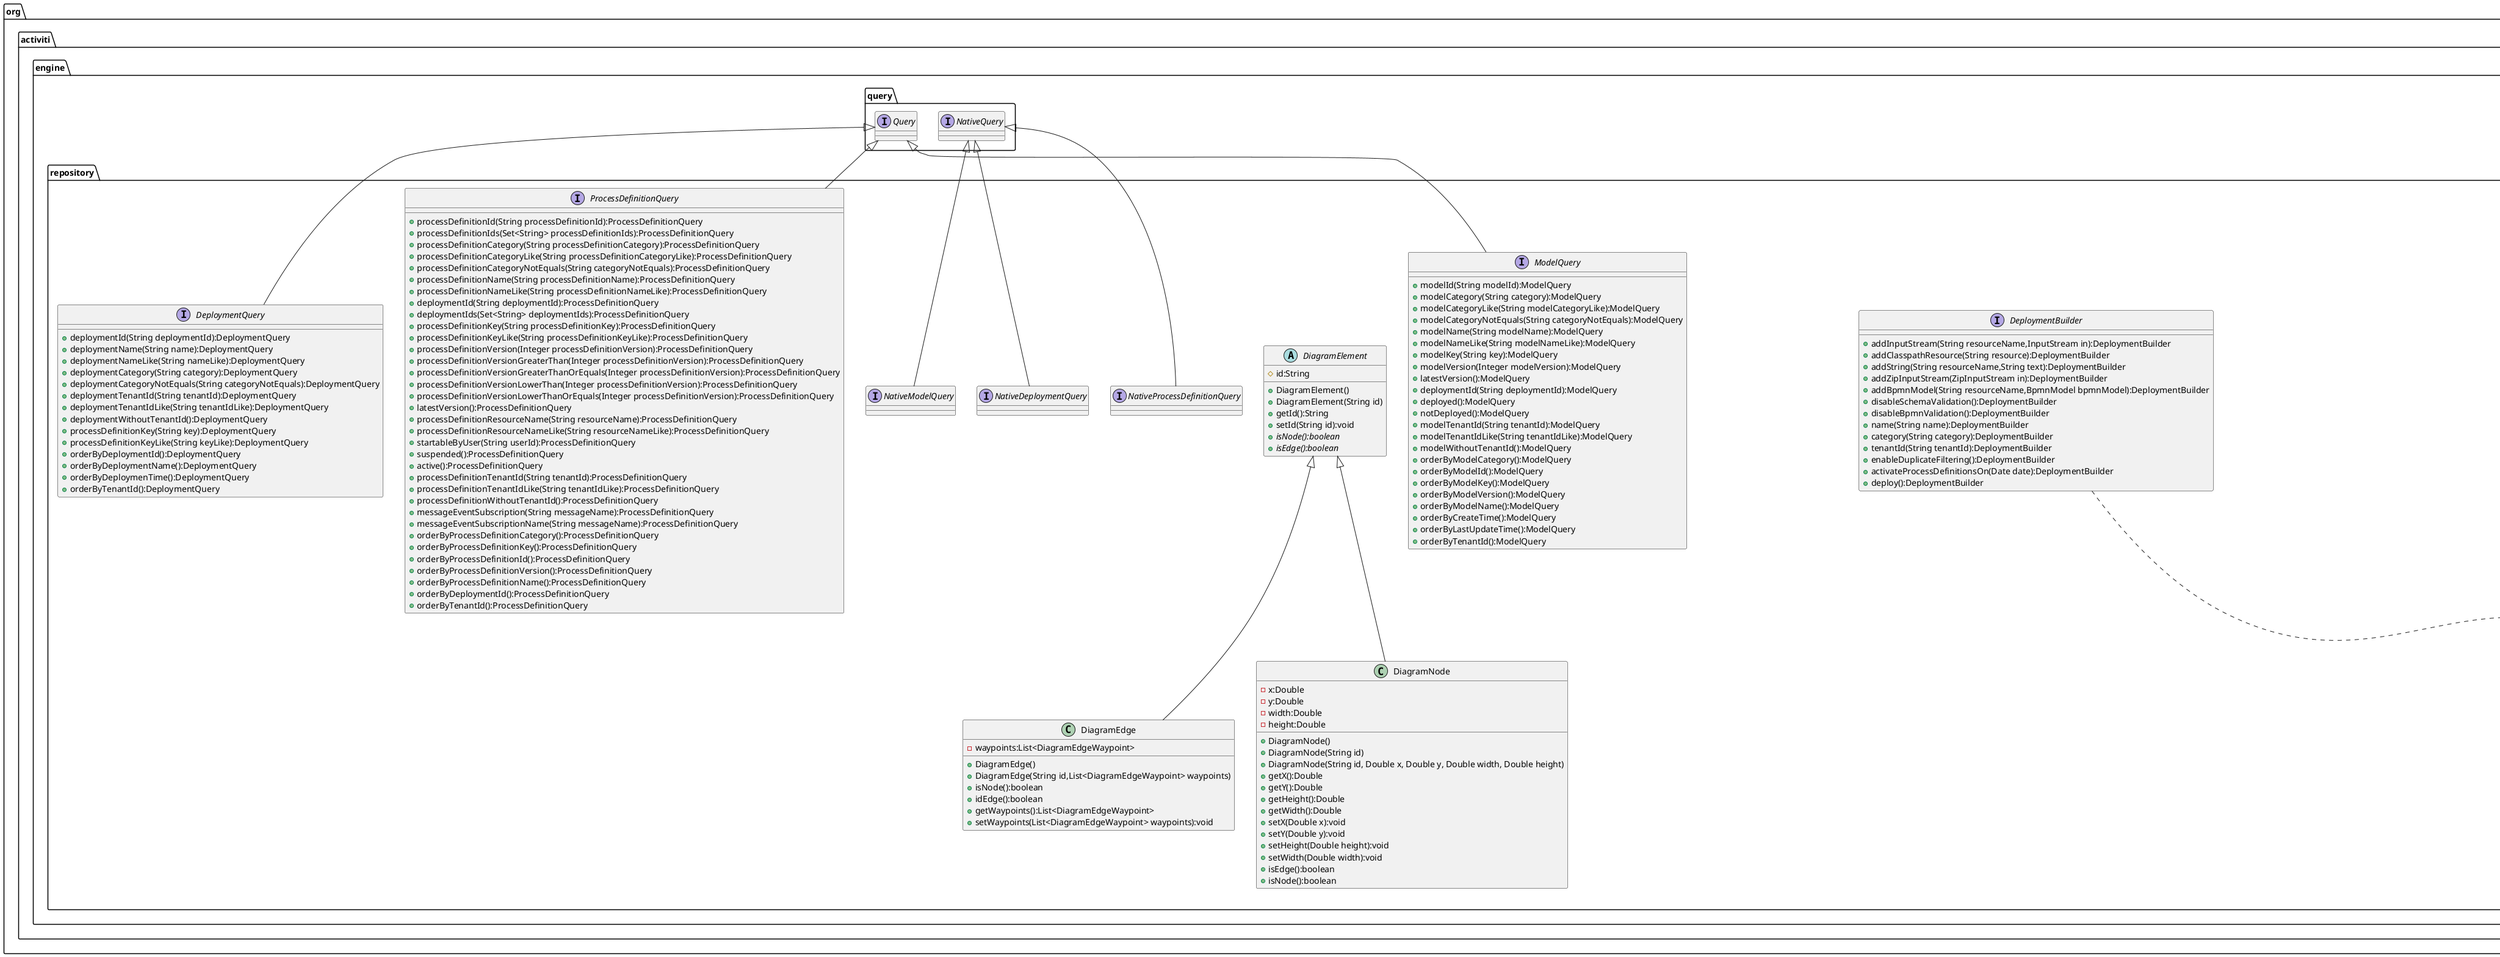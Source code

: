 @startuml
hide @unlinked
package “org.activiti.engine.repository” {
interface Deployment {
    + getId():String
    + getName():String
    + getDeploymentTime():String
    + getCategory():String
    + getTenantId():String
}
interface DeploymentBuilder {
    + addInputStream(String resourceName,InputStream in):DeploymentBuilder
    + addClasspathResource(String resource):DeploymentBuilder
    + addString(String resourceName,String text):DeploymentBuilder
    + addZipInputStream(ZipInputStream in):DeploymentBuilder
    + addBpmnModel(String resourceName,BpmnModel bpmnModel):DeploymentBuilder
    + disableSchemaValidation():DeploymentBuilder
    + disableBpmnValidation():DeploymentBuilder
    + name(String name):DeploymentBuilder
    + category(String category):DeploymentBuilder
    + tenantId(String tenantId):DeploymentBuilder
    + enableDuplicateFiltering():DeploymentBuilder
    + activateProcessDefinitionsOn(Date date):DeploymentBuilder
    + deploy():DeploymentBuilder
}
DeploymentBuilder ..> org.activiti.bpmn.model.BpmnModel

interface DeploymentQuery extends org.activiti.engine.query.Query<DeploymentQuery,Deployment> {
    + deploymentId(String deploymentId):DeploymentQuery
    + deploymentName(String name):DeploymentQuery
    + deploymentNameLike(String nameLike):DeploymentQuery
    + deploymentCategory(String category):DeploymentQuery
    + deploymentCategoryNotEquals(String categoryNotEquals):DeploymentQuery
    + deploymentTenantId(String tenantId):DeploymentQuery
    + deploymentTenantIdLike(String tenantIdLike):DeploymentQuery
    + deploymentWithoutTenantId():DeploymentQuery
    + processDefinitionKey(String key):DeploymentQuery
    + processDefinitionKeyLike(String keyLike):DeploymentQuery
    + orderByDeploymentId():DeploymentQuery
    + orderByDeploymentName():DeploymentQuery
    + orderByDeploymenTime():DeploymentQuery
    + orderByTenantId():DeploymentQuery
}

class DiagramEdge extends DiagramElement {
    - waypoints:List<DiagramEdgeWaypoint>
    + DiagramEdge()
    + DiagramEdge(String id,List<DiagramEdgeWaypoint> waypoints)
    + isNode():boolean
    + idEdge():boolean
    + getWaypoints():List<DiagramEdgeWaypoint>
    + setWaypoints(List<DiagramEdgeWaypoint> waypoints):void
}

class DiagramEdgeWaypoint {
    - x:Double
    - y:Double
    + getX():Double
    + getY():Double
    + setX(Double x):void
    + setY(Double y):void
}

abstract class DiagramElement {
    # id:String
    + DiagramElement()
    + DiagramElement(String id)
    + getId():String
    + setId(String id):void
    + {abstract} isNode():boolean
    + {abstract} isEdge():boolean
}

class DiagramLayout {
    - elements:Map<String,DiagramElement>
    + DiagramLayout(Map<String, DiagramElement> elements)
    + getNode(String id):DiagramNode
    + getEdge(String id):DiagramEdge
    + getElements():Map<String,DiagramElement>
    + setElements(Map<String,DiagramElement> elements):void
    + getNodes():List<DiagramNode>
}

class DiagramNode extends DiagramElement {
    - x:Double
    - y:Double
    - width:Double
    - height:Double
    + DiagramNode()
    + DiagramNode(String id)
    + DiagramNode(String id, Double x, Double y, Double width, Double height)
    + getX():Double
    + getY():Double
    + getHeight():Double
    + getWidth():Double
    + setX(Double x):void
    + setY(Double y):void
    + setHeight(Double height):void
    + setWidth(Double width):void
    + isEdge():boolean
    + isNode():boolean
}

interface Model {
    + getId():String
    + getName():String
    + setName(String name):void
    + getKey():String
    + setKey(String key):void
    + getCategory():String
    + setCategory(String category):void
    + getCreateTime():Date
    + getLastUpdateTime():Date
    + getVersion():Integer
    + setVersion(Integer version):void
    + getMetaInfo():String
    + setMetaInfo(String metaInfo):void
    + getDeploymentId():String
    + setDeploymentId(String deploymentId):void
    + getTenantId():String
    + setTenant(String tenantId):void
    + hasEditorSource():boolean
    + hasEditorSourceExtra():boolean
}

interface ModelQuery extends org.activiti.engine.query.Query<ModelQuery, Model> {
    + modelId(String modelId):ModelQuery
    + modelCategory(String category):ModelQuery
    + modelCategoryLike(String modelCategoryLike):ModelQuery
    + modelCategoryNotEquals(String categoryNotEquals):ModelQuery
    + modelName(String modelName):ModelQuery
    + modelNameLike(String modelNameLike):ModelQuery
    + modelKey(String key):ModelQuery
    + modelVersion(Integer modelVersion):ModelQuery
    + latestVersion():ModelQuery
    + deploymentId(String deploymentId):ModelQuery
    + deployed():ModelQuery
    + notDeployed():ModelQuery
    + modelTenantId(String tenantId):ModelQuery
    + modelTenantIdLike(String tenantIdLike):ModelQuery
    + modelWithoutTenantId():ModelQuery
    + orderByModelCategory():ModelQuery
    + orderByModelId():ModelQuery
    + orderByModelKey():ModelQuery
    + orderByModelVersion():ModelQuery
    + orderByModelName():ModelQuery
    + orderByCreateTime():ModelQuery
    + orderByLastUpdateTime():ModelQuery
    + orderByTenantId():ModelQuery
}

interface NativeDeploymentQuery extends org.activiti.engine.query.NativeQuery<NativeDeploymentQuery, Deployment> {
}
interface NativeModelQuery extends org.activiti.engine.query.NativeQuery<NativeModelQuery, Model> {
}
interface NativeProcessDefinitionQuery extends org.activiti.engine.query.NativeQuery<NativeProcessDefinitionQuery, ProcessDefinition> {
}

interface ProcessDefinition {
    + getId():String
    + getCategory():String
    + getName():String
    + getKey():String
    + getDescription():String
    + getVersion():int
    + getResourceName():String
    + getDeploymentId():String
    + getDiagramResourceName():String
    + hasStartFormKey():boolean
    + isSuspended():boolean
    + getTenantId():String
}

interface ProcessDefinitionQuery extends org.activiti.engine.query.Query<ProcessDefinitionQuery, ProcessDefinition> {
     + processDefinitionId(String processDefinitionId):ProcessDefinitionQuery
     + processDefinitionIds(Set<String> processDefinitionIds):ProcessDefinitionQuery
     + processDefinitionCategory(String processDefinitionCategory):ProcessDefinitionQuery
     + processDefinitionCategoryLike(String processDefinitionCategoryLike):ProcessDefinitionQuery
     + processDefinitionCategoryNotEquals(String categoryNotEquals):ProcessDefinitionQuery
     + processDefinitionName(String processDefinitionName):ProcessDefinitionQuery
     + processDefinitionNameLike(String processDefinitionNameLike):ProcessDefinitionQuery
     + deploymentId(String deploymentId):ProcessDefinitionQuery
     + deploymentIds(Set<String> deploymentIds):ProcessDefinitionQuery
     + processDefinitionKey(String processDefinitionKey):ProcessDefinitionQuery
     + processDefinitionKeyLike(String processDefinitionKeyLike):ProcessDefinitionQuery
     + processDefinitionVersion(Integer processDefinitionVersion):ProcessDefinitionQuery
     + processDefinitionVersionGreaterThan(Integer processDefinitionVersion):ProcessDefinitionQuery
     + processDefinitionVersionGreaterThanOrEquals(Integer processDefinitionVersion):ProcessDefinitionQuery
     + processDefinitionVersionLowerThan(Integer processDefinitionVersion):ProcessDefinitionQuery
     + processDefinitionVersionLowerThanOrEquals(Integer processDefinitionVersion):ProcessDefinitionQuery
     + latestVersion():ProcessDefinitionQuery
     + processDefinitionResourceName(String resourceName):ProcessDefinitionQuery
     + processDefinitionResourceNameLike(String resourceNameLike):ProcessDefinitionQuery
     + startableByUser(String userId):ProcessDefinitionQuery
     + suspended():ProcessDefinitionQuery
     + active():ProcessDefinitionQuery
     + processDefinitionTenantId(String tenantId):ProcessDefinitionQuery
     + processDefinitionTenantIdLike(String tenantIdLike):ProcessDefinitionQuery
     + processDefinitionWithoutTenantId():ProcessDefinitionQuery
     + messageEventSubscription(String messageName):ProcessDefinitionQuery
     + messageEventSubscriptionName(String messageName):ProcessDefinitionQuery
     + orderByProcessDefinitionCategory():ProcessDefinitionQuery
     + orderByProcessDefinitionKey():ProcessDefinitionQuery
     + orderByProcessDefinitionId():ProcessDefinitionQuery
     + orderByProcessDefinitionVersion():ProcessDefinitionQuery
     + orderByProcessDefinitionName():ProcessDefinitionQuery
     + orderByDeploymentId():ProcessDefinitionQuery
     + orderByTenantId():ProcessDefinitionQuery
}
}

/'package finished'/

@enduml